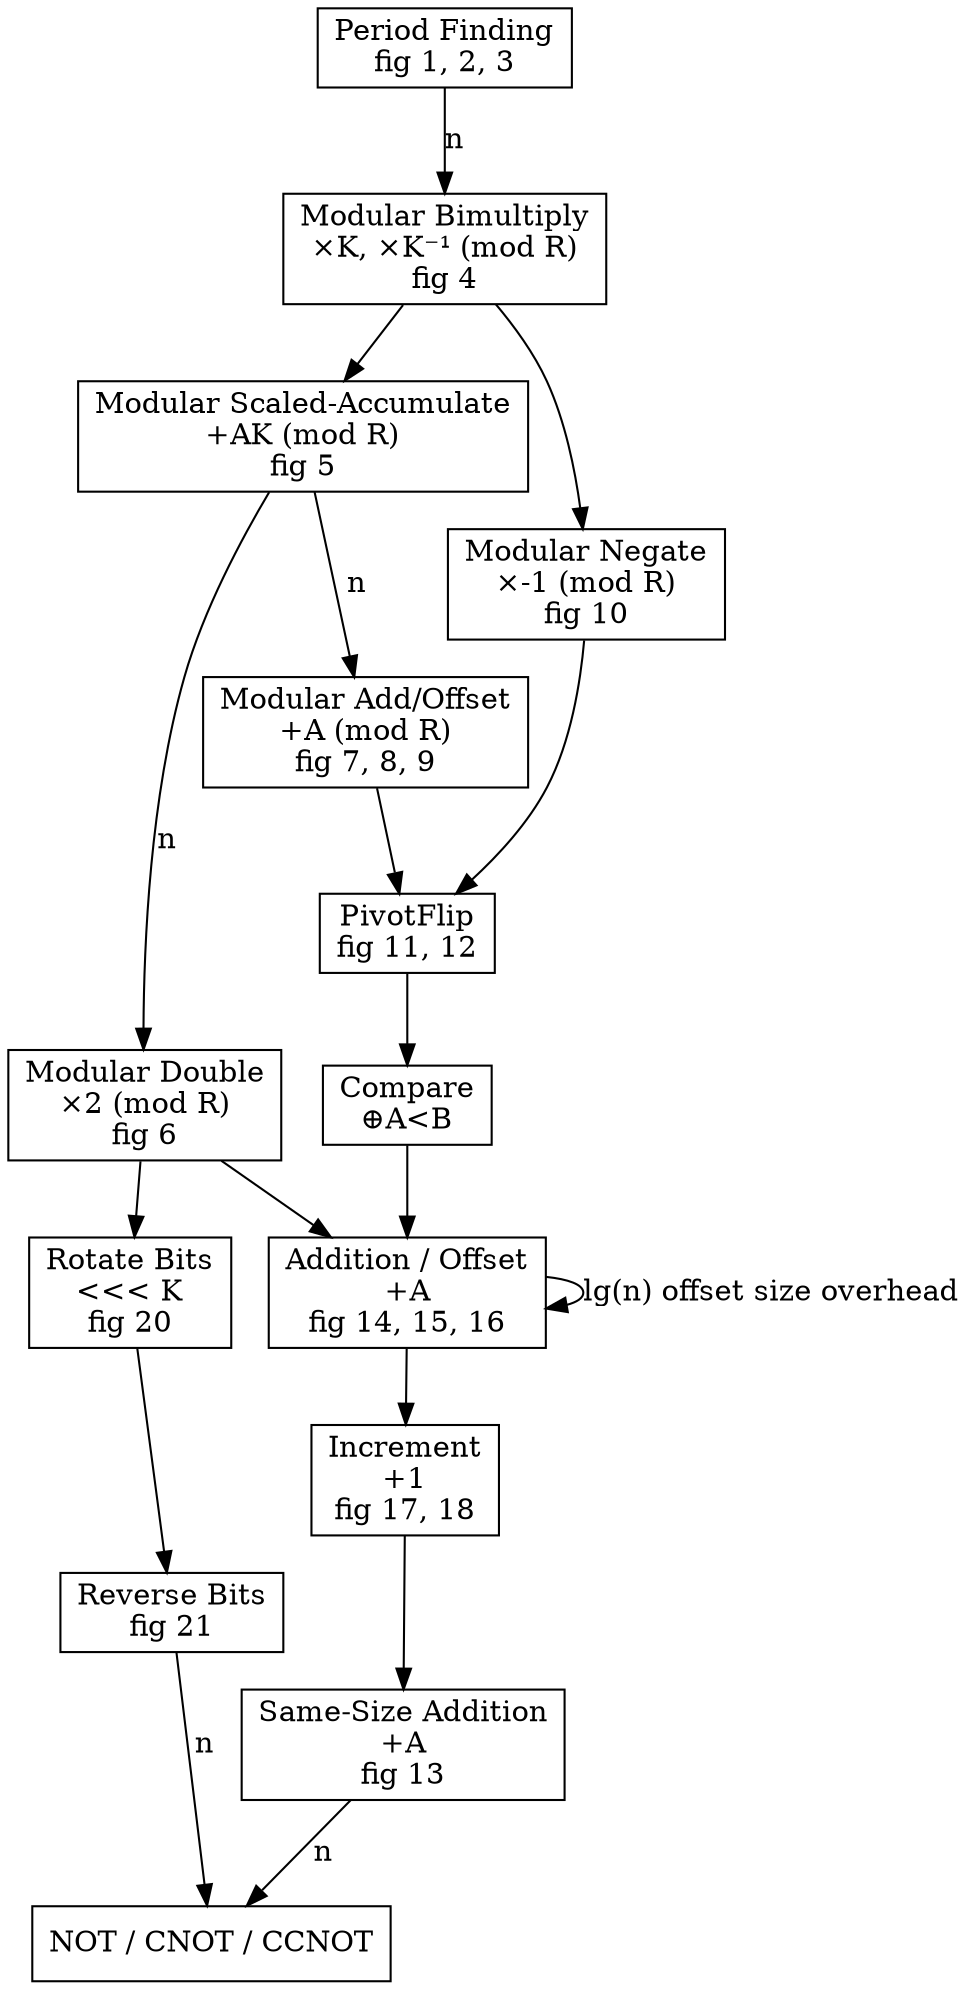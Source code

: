// dot -Tpng dependencies.gv -o dependencies.png

digraph G {
  node [shape=box]
  
  PeriodFinding [label="Period Finding\nfig 1, 2, 3"]
  ModularPairedMultiply [label="Modular Bimultiply\n×K, ×K⁻¹ (mod R)\nfig 4"]
  ModularMultiplyAccumulate [label="Modular Scaled-Accumulate\n+AK (mod R)\nfig 5"]
  ModularDouble [label="Modular Double\n×2 (mod R)\nfig 6"]
  ModularAdd [label="Modular Add/Offset\n+A (mod R)\nfig 7, 8, 9"]
  ModularNegate [label="Modular Negate\n×-1 (mod R)\nfig 10"]
  PivotFlip [label="PivotFlip\nfig 11, 12"]
  Compare [label="Compare\n⊕A<B"]
  SameSizeAdd [label="Same-Size Addition\n+A\nfig 13"]
  Add [label="Addition / Offset\n+A\nfig 14, 15, 16"]
  Increment [label="Increment\n+1\nfig 17, 18"]
  RotateBits [label="Rotate Bits\n<<< K\nfig 20"]
  ReverseBits [label="Reverse Bits\nfig 21"]
  Leaf [label="NOT / CNOT / CCNOT"]

  edge [label="n"]
  PeriodFinding -> ModularPairedMultiply

  edge [label=""]
  ModularPairedMultiply -> ModularMultiplyAccumulate, ModularNegate

  edge [label="n"]
  ModularMultiplyAccumulate -> ModularDouble, ModularAdd

  edge [label=""]
  ModularDouble -> Add, RotateBits

  edge [label=""]
  RotateBits -> ReverseBits

  edge [label=""]
  ModularAdd -> PivotFlip

  edge [label=""]
  ModularNegate -> PivotFlip

  edge [label=""]
  PivotFlip -> Compare

  edge [label=""]
  Compare -> Add

  edge [label=""]
  Add -> Increment
  edge [label="lg(n) offset size overhead"]
  Add -> Add

  edge [label=""]
  Increment -> SameSizeAdd

  edge [label="n"]
  SameSizeAdd -> Leaf

  edge [label="n"]
  ReverseBits -> Leaf
}

